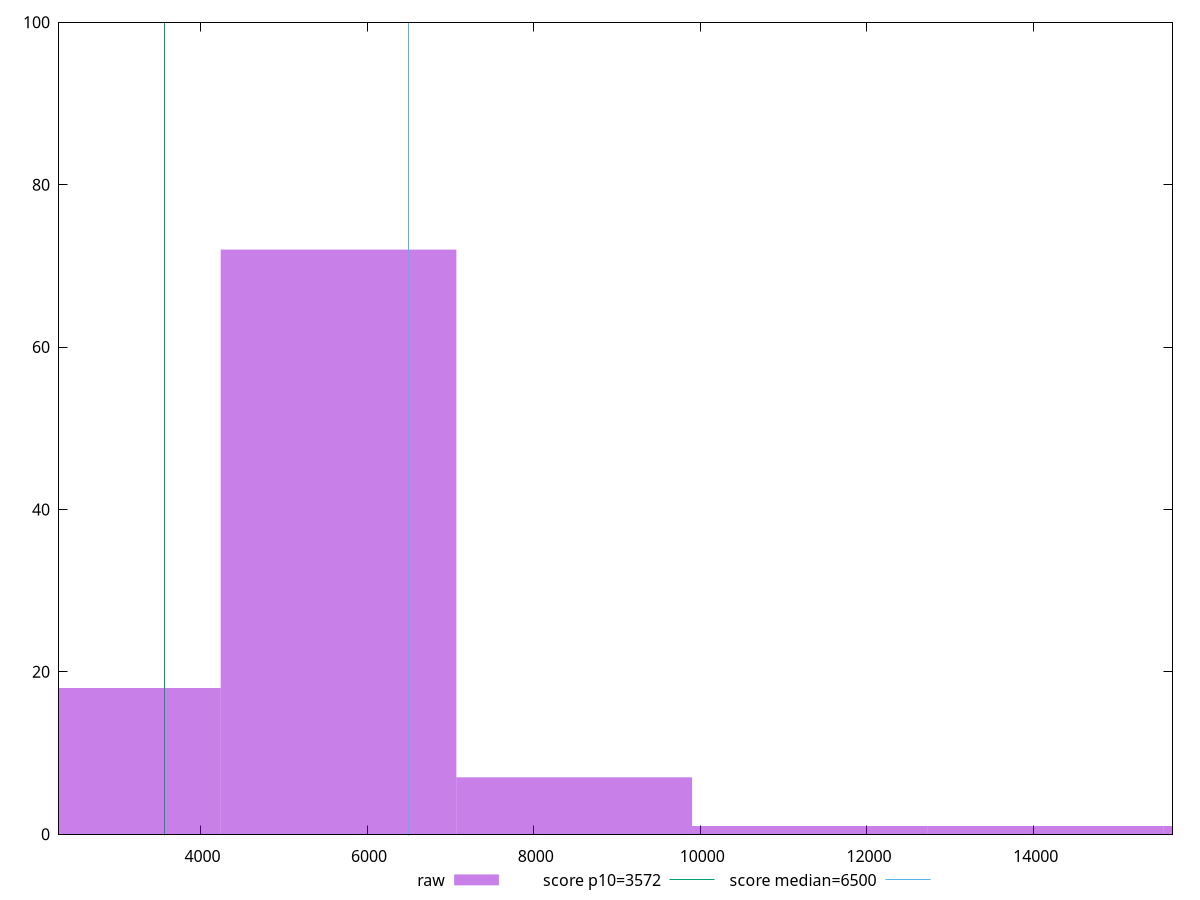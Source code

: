 reset

$raw <<EOF
5657.544795947945 72
2828.7723979739726 18
11315.08959189589 1
8486.317193921917 7
14143.861989869863 1
16972.634387843835 1
EOF

set key outside below
set boxwidth 2828.7723979739726
set xrange [2302.6250000000005:15666.501]
set yrange [0:100]
set trange [0:100]
set style fill transparent solid 0.5 noborder

set parametric
set terminal svg size 640, 490 enhanced background rgb 'white'
set output "reprap/first-cpu-idle/samples/pages+cached+noexternal+nomedia+nocss+nojs/raw/histogram.svg"

plot $raw title "raw" with boxes, \
     3572,t title "score p10=3572", \
     6500,t title "score median=6500"

reset
